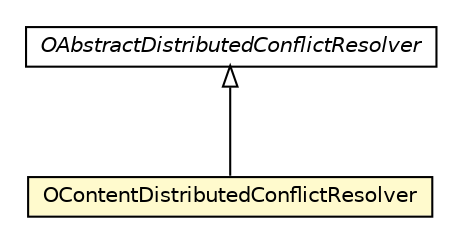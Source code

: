 #!/usr/local/bin/dot
#
# Class diagram 
# Generated by UMLGraph version R5_6-24-gf6e263 (http://www.umlgraph.org/)
#

digraph G {
	edge [fontname="Helvetica",fontsize=10,labelfontname="Helvetica",labelfontsize=10];
	node [fontname="Helvetica",fontsize=10,shape=plaintext];
	nodesep=0.25;
	ranksep=0.5;
	// com.orientechnologies.orient.server.distributed.conflict.OContentDistributedConflictResolver
	c2516751 [label=<<table title="com.orientechnologies.orient.server.distributed.conflict.OContentDistributedConflictResolver" border="0" cellborder="1" cellspacing="0" cellpadding="2" port="p" bgcolor="lemonChiffon" href="./OContentDistributedConflictResolver.html">
		<tr><td><table border="0" cellspacing="0" cellpadding="1">
<tr><td align="center" balign="center"> OContentDistributedConflictResolver </td></tr>
		</table></td></tr>
		</table>>, URL="./OContentDistributedConflictResolver.html", fontname="Helvetica", fontcolor="black", fontsize=10.0];
	// com.orientechnologies.orient.server.distributed.conflict.OAbstractDistributedConflictResolver
	c2516752 [label=<<table title="com.orientechnologies.orient.server.distributed.conflict.OAbstractDistributedConflictResolver" border="0" cellborder="1" cellspacing="0" cellpadding="2" port="p" href="./OAbstractDistributedConflictResolver.html">
		<tr><td><table border="0" cellspacing="0" cellpadding="1">
<tr><td align="center" balign="center"><font face="Helvetica-Oblique"> OAbstractDistributedConflictResolver </font></td></tr>
		</table></td></tr>
		</table>>, URL="./OAbstractDistributedConflictResolver.html", fontname="Helvetica", fontcolor="black", fontsize=10.0];
	//com.orientechnologies.orient.server.distributed.conflict.OContentDistributedConflictResolver extends com.orientechnologies.orient.server.distributed.conflict.OAbstractDistributedConflictResolver
	c2516752:p -> c2516751:p [dir=back,arrowtail=empty];
}

